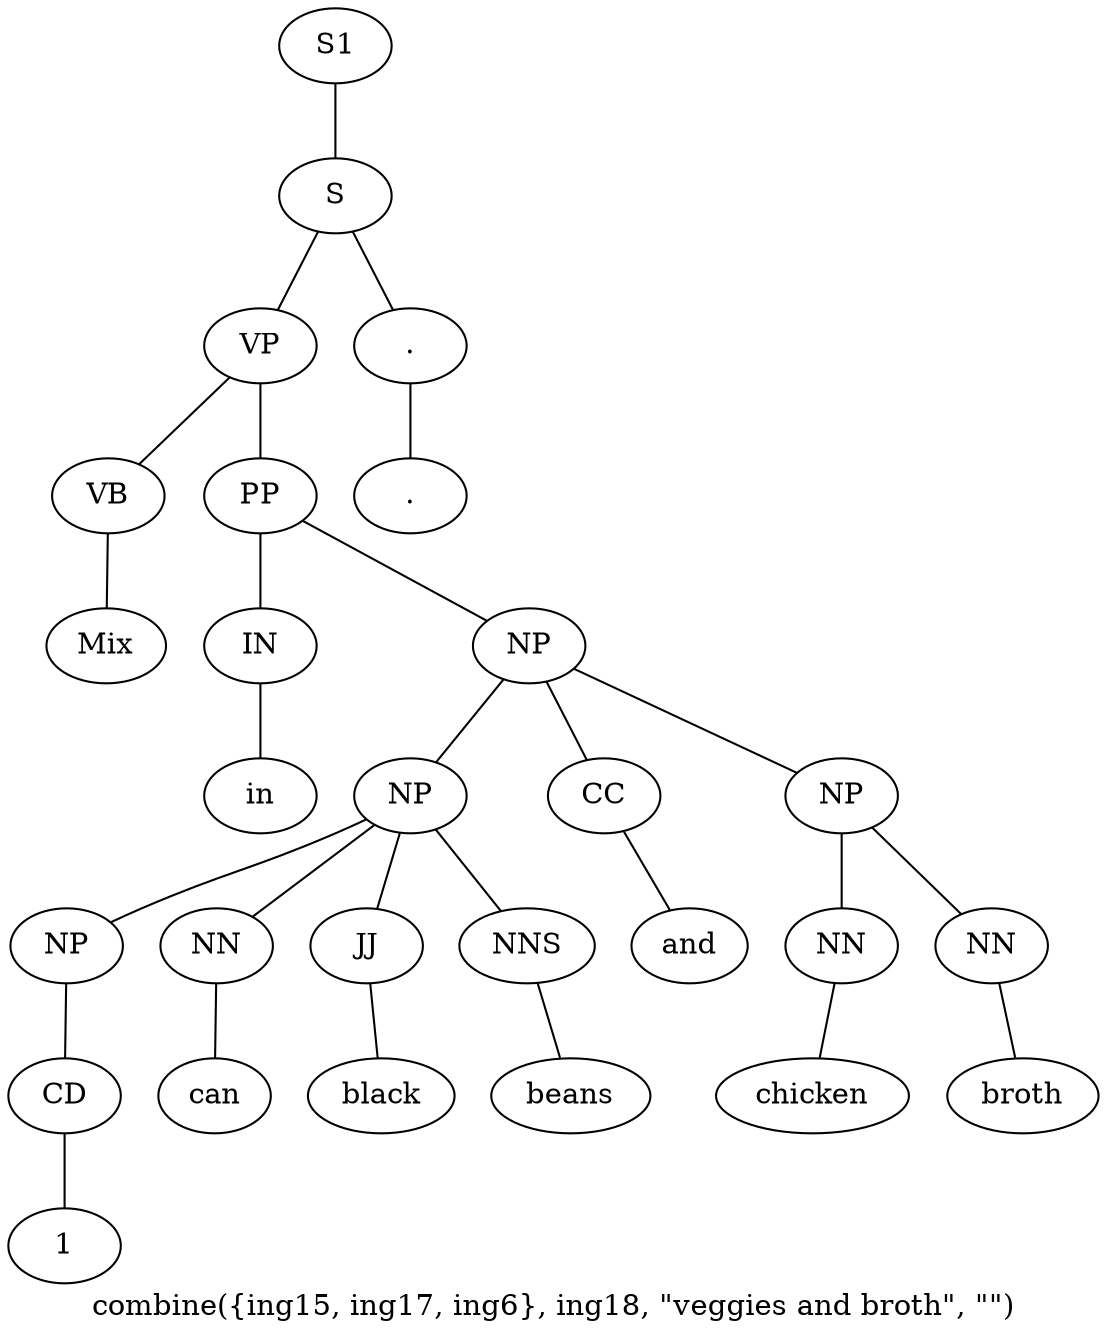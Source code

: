 graph SyntaxGraph {
	label = "combine({ing15, ing17, ing6}, ing18, \"veggies and broth\", \"\")";
	Node0 [label="S1"];
	Node1 [label="S"];
	Node2 [label="VP"];
	Node3 [label="VB"];
	Node4 [label="Mix"];
	Node5 [label="PP"];
	Node6 [label="IN"];
	Node7 [label="in"];
	Node8 [label="NP"];
	Node9 [label="NP"];
	Node10 [label="NP"];
	Node11 [label="CD"];
	Node12 [label="1"];
	Node13 [label="NN"];
	Node14 [label="can"];
	Node15 [label="JJ"];
	Node16 [label="black"];
	Node17 [label="NNS"];
	Node18 [label="beans"];
	Node19 [label="CC"];
	Node20 [label="and"];
	Node21 [label="NP"];
	Node22 [label="NN"];
	Node23 [label="chicken"];
	Node24 [label="NN"];
	Node25 [label="broth"];
	Node26 [label="."];
	Node27 [label="."];

	Node0 -- Node1;
	Node1 -- Node2;
	Node1 -- Node26;
	Node2 -- Node3;
	Node2 -- Node5;
	Node3 -- Node4;
	Node5 -- Node6;
	Node5 -- Node8;
	Node6 -- Node7;
	Node8 -- Node9;
	Node8 -- Node19;
	Node8 -- Node21;
	Node9 -- Node10;
	Node9 -- Node13;
	Node9 -- Node15;
	Node9 -- Node17;
	Node10 -- Node11;
	Node11 -- Node12;
	Node13 -- Node14;
	Node15 -- Node16;
	Node17 -- Node18;
	Node19 -- Node20;
	Node21 -- Node22;
	Node21 -- Node24;
	Node22 -- Node23;
	Node24 -- Node25;
	Node26 -- Node27;
}